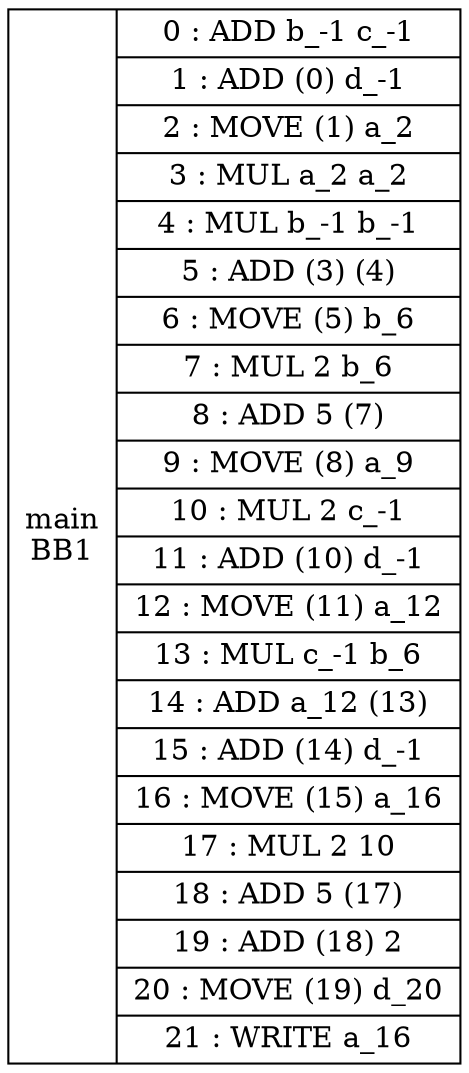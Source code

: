 digraph G {
BB1[shape=record, label="<b>main\nBB1|{0 : ADD b_-1 c_-1 |1 : ADD (0) d_-1 |2 : MOVE (1) a_2 |3 : MUL a_2 a_2 |4 : MUL b_-1 b_-1 |5 : ADD (3) (4) |6 : MOVE (5) b_6 |7 : MUL 2 b_6 |8 : ADD 5 (7) |9 : MOVE (8) a_9 |10 : MUL 2 c_-1 |11 : ADD (10) d_-1 |12 : MOVE (11) a_12 |13 : MUL c_-1 b_6 |14 : ADD a_12 (13) |15 : ADD (14) d_-1 |16 : MOVE (15) a_16 |17 : MUL 2 10 |18 : ADD 5 (17) |19 : ADD (18) 2 |20 : MOVE (19) d_20 |21 : WRITE a_16 }"];
}
